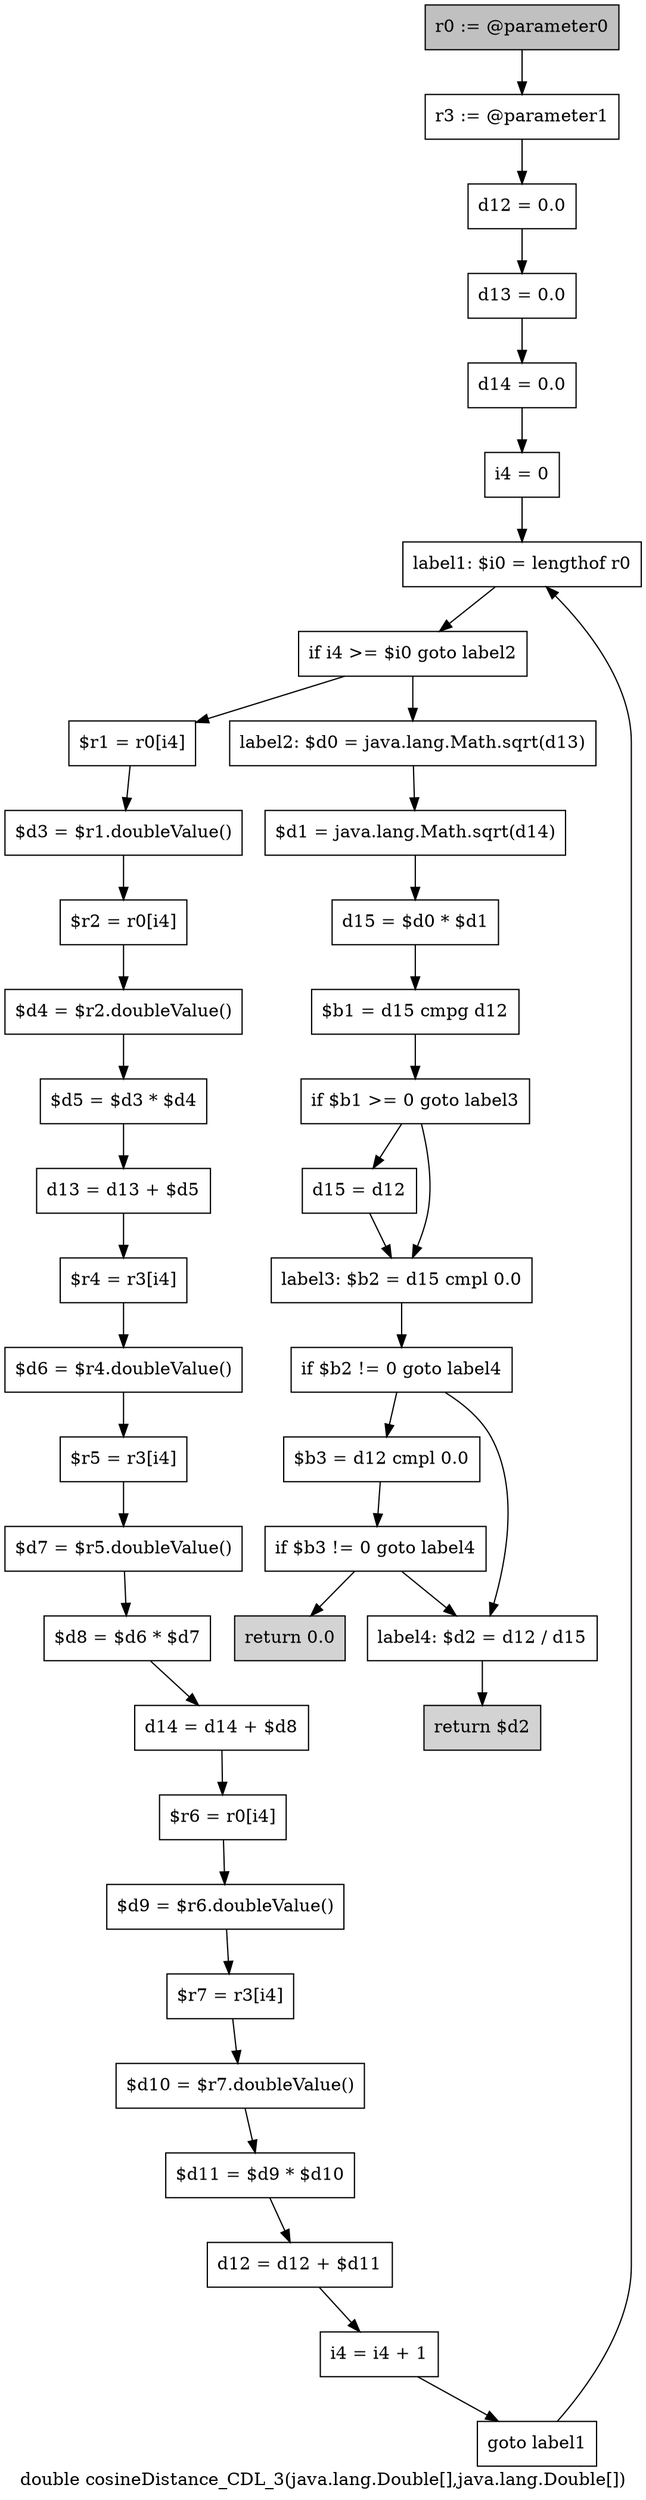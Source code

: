 digraph "double cosineDistance_CDL_3(java.lang.Double[],java.lang.Double[])" {
    label="double cosineDistance_CDL_3(java.lang.Double[],java.lang.Double[])";
    node [shape=box];
    "0" [style=filled,fillcolor=gray,label="r0 := @parameter0",];
    "1" [label="r3 := @parameter1",];
    "0"->"1";
    "2" [label="d12 = 0.0",];
    "1"->"2";
    "3" [label="d13 = 0.0",];
    "2"->"3";
    "4" [label="d14 = 0.0",];
    "3"->"4";
    "5" [label="i4 = 0",];
    "4"->"5";
    "6" [label="label1: $i0 = lengthof r0",];
    "5"->"6";
    "7" [label="if i4 >= $i0 goto label2",];
    "6"->"7";
    "8" [label="$r1 = r0[i4]",];
    "7"->"8";
    "28" [label="label2: $d0 = java.lang.Math.sqrt(d13)",];
    "7"->"28";
    "9" [label="$d3 = $r1.doubleValue()",];
    "8"->"9";
    "10" [label="$r2 = r0[i4]",];
    "9"->"10";
    "11" [label="$d4 = $r2.doubleValue()",];
    "10"->"11";
    "12" [label="$d5 = $d3 * $d4",];
    "11"->"12";
    "13" [label="d13 = d13 + $d5",];
    "12"->"13";
    "14" [label="$r4 = r3[i4]",];
    "13"->"14";
    "15" [label="$d6 = $r4.doubleValue()",];
    "14"->"15";
    "16" [label="$r5 = r3[i4]",];
    "15"->"16";
    "17" [label="$d7 = $r5.doubleValue()",];
    "16"->"17";
    "18" [label="$d8 = $d6 * $d7",];
    "17"->"18";
    "19" [label="d14 = d14 + $d8",];
    "18"->"19";
    "20" [label="$r6 = r0[i4]",];
    "19"->"20";
    "21" [label="$d9 = $r6.doubleValue()",];
    "20"->"21";
    "22" [label="$r7 = r3[i4]",];
    "21"->"22";
    "23" [label="$d10 = $r7.doubleValue()",];
    "22"->"23";
    "24" [label="$d11 = $d9 * $d10",];
    "23"->"24";
    "25" [label="d12 = d12 + $d11",];
    "24"->"25";
    "26" [label="i4 = i4 + 1",];
    "25"->"26";
    "27" [label="goto label1",];
    "26"->"27";
    "27"->"6";
    "29" [label="$d1 = java.lang.Math.sqrt(d14)",];
    "28"->"29";
    "30" [label="d15 = $d0 * $d1",];
    "29"->"30";
    "31" [label="$b1 = d15 cmpg d12",];
    "30"->"31";
    "32" [label="if $b1 >= 0 goto label3",];
    "31"->"32";
    "33" [label="d15 = d12",];
    "32"->"33";
    "34" [label="label3: $b2 = d15 cmpl 0.0",];
    "32"->"34";
    "33"->"34";
    "35" [label="if $b2 != 0 goto label4",];
    "34"->"35";
    "36" [label="$b3 = d12 cmpl 0.0",];
    "35"->"36";
    "39" [label="label4: $d2 = d12 / d15",];
    "35"->"39";
    "37" [label="if $b3 != 0 goto label4",];
    "36"->"37";
    "38" [style=filled,fillcolor=lightgray,label="return 0.0",];
    "37"->"38";
    "37"->"39";
    "40" [style=filled,fillcolor=lightgray,label="return $d2",];
    "39"->"40";
}
